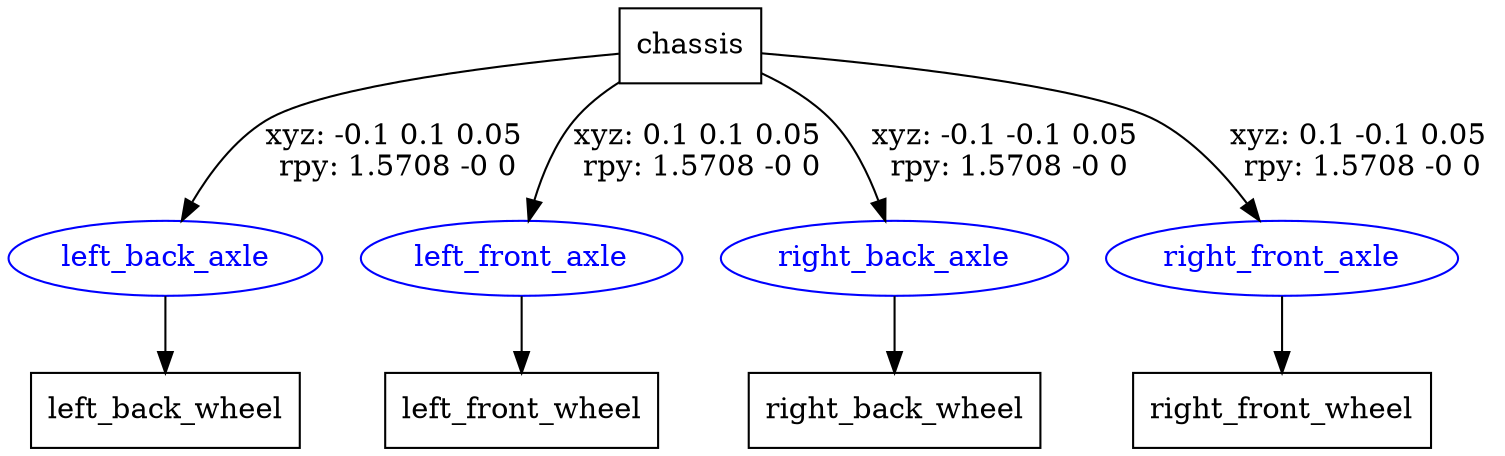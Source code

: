 digraph G {
node [shape=box];
"chassis" [label="chassis"];
"left_back_wheel" [label="left_back_wheel"];
"left_front_wheel" [label="left_front_wheel"];
"right_back_wheel" [label="right_back_wheel"];
"right_front_wheel" [label="right_front_wheel"];
node [shape=ellipse, color=blue, fontcolor=blue];
"chassis" -> "left_back_axle" [label="xyz: -0.1 0.1 0.05 \nrpy: 1.5708 -0 0"]
"left_back_axle" -> "left_back_wheel"
"chassis" -> "left_front_axle" [label="xyz: 0.1 0.1 0.05 \nrpy: 1.5708 -0 0"]
"left_front_axle" -> "left_front_wheel"
"chassis" -> "right_back_axle" [label="xyz: -0.1 -0.1 0.05 \nrpy: 1.5708 -0 0"]
"right_back_axle" -> "right_back_wheel"
"chassis" -> "right_front_axle" [label="xyz: 0.1 -0.1 0.05 \nrpy: 1.5708 -0 0"]
"right_front_axle" -> "right_front_wheel"
}
